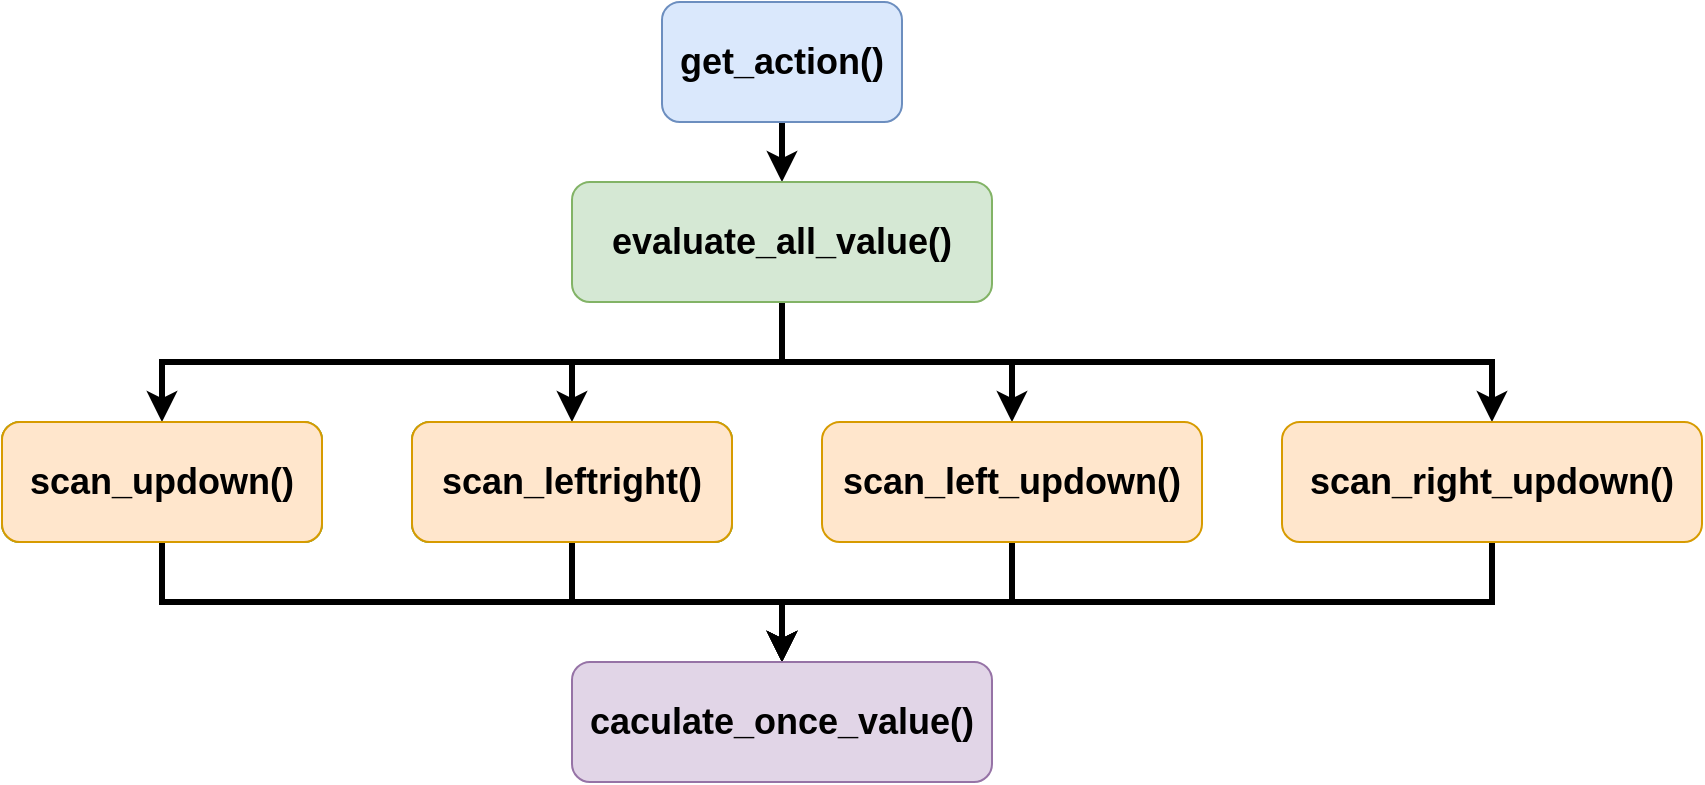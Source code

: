 <mxfile version="20.8.3" type="github">
  <diagram id="9qLbLH6k9e7wicqBftCI" name="第 1 页">
    <mxGraphModel dx="1050" dy="517" grid="0" gridSize="10" guides="1" tooltips="1" connect="1" arrows="1" fold="1" page="1" pageScale="1" pageWidth="2339" pageHeight="3300" math="0" shadow="0">
      <root>
        <mxCell id="0" />
        <mxCell id="1" parent="0" />
        <mxCell id="wZmkeNp5cZ4xpY8wdVEU-10" style="edgeStyle=orthogonalEdgeStyle;rounded=0;orthogonalLoop=1;jettySize=auto;html=1;exitX=0.5;exitY=1;exitDx=0;exitDy=0;fontSize=18;strokeWidth=3;" edge="1" parent="1" source="wZmkeNp5cZ4xpY8wdVEU-1" target="wZmkeNp5cZ4xpY8wdVEU-3">
          <mxGeometry relative="1" as="geometry" />
        </mxCell>
        <mxCell id="wZmkeNp5cZ4xpY8wdVEU-1" value="&lt;font style=&quot;font-size: 18px;&quot;&gt;&lt;b&gt;get_action()&lt;/b&gt;&lt;/font&gt;" style="rounded=1;whiteSpace=wrap;html=1;fillColor=#dae8fc;strokeColor=#6c8ebf;" vertex="1" parent="1">
          <mxGeometry x="412" y="102" width="120" height="60" as="geometry" />
        </mxCell>
        <mxCell id="wZmkeNp5cZ4xpY8wdVEU-11" style="edgeStyle=orthogonalEdgeStyle;rounded=0;orthogonalLoop=1;jettySize=auto;html=1;exitX=0.5;exitY=1;exitDx=0;exitDy=0;entryX=0.5;entryY=0;entryDx=0;entryDy=0;fontSize=18;strokeWidth=3;" edge="1" parent="1" source="wZmkeNp5cZ4xpY8wdVEU-3" target="wZmkeNp5cZ4xpY8wdVEU-8">
          <mxGeometry relative="1" as="geometry" />
        </mxCell>
        <mxCell id="wZmkeNp5cZ4xpY8wdVEU-14" style="edgeStyle=orthogonalEdgeStyle;rounded=0;orthogonalLoop=1;jettySize=auto;html=1;exitX=0.5;exitY=1;exitDx=0;exitDy=0;strokeWidth=3;fontSize=18;" edge="1" parent="1" source="wZmkeNp5cZ4xpY8wdVEU-3" target="wZmkeNp5cZ4xpY8wdVEU-9">
          <mxGeometry relative="1" as="geometry" />
        </mxCell>
        <mxCell id="wZmkeNp5cZ4xpY8wdVEU-15" style="edgeStyle=orthogonalEdgeStyle;rounded=0;orthogonalLoop=1;jettySize=auto;html=1;exitX=0.5;exitY=1;exitDx=0;exitDy=0;entryX=0.5;entryY=0;entryDx=0;entryDy=0;strokeWidth=3;fontSize=18;" edge="1" parent="1" source="wZmkeNp5cZ4xpY8wdVEU-3" target="wZmkeNp5cZ4xpY8wdVEU-6">
          <mxGeometry relative="1" as="geometry" />
        </mxCell>
        <mxCell id="wZmkeNp5cZ4xpY8wdVEU-16" style="edgeStyle=orthogonalEdgeStyle;rounded=0;orthogonalLoop=1;jettySize=auto;html=1;exitX=0.5;exitY=1;exitDx=0;exitDy=0;strokeWidth=3;fontSize=18;" edge="1" parent="1" source="wZmkeNp5cZ4xpY8wdVEU-3" target="wZmkeNp5cZ4xpY8wdVEU-7">
          <mxGeometry relative="1" as="geometry" />
        </mxCell>
        <mxCell id="wZmkeNp5cZ4xpY8wdVEU-3" value="&lt;span style=&quot;font-size: 18px;&quot;&gt;&lt;b&gt;evaluate_all_value()&lt;/b&gt;&lt;/span&gt;" style="rounded=1;whiteSpace=wrap;html=1;fillColor=#d5e8d4;strokeColor=#82b366;" vertex="1" parent="1">
          <mxGeometry x="367" y="192" width="210" height="60" as="geometry" />
        </mxCell>
        <mxCell id="wZmkeNp5cZ4xpY8wdVEU-4" value="&lt;span style=&quot;font-size: 18px;&quot;&gt;&lt;b&gt;scan_updown()&lt;/b&gt;&lt;/span&gt;" style="rounded=1;whiteSpace=wrap;html=1;fillColor=#d5e8d4;strokeColor=#82b366;" vertex="1" parent="1">
          <mxGeometry x="82" y="312" width="160" height="60" as="geometry" />
        </mxCell>
        <mxCell id="wZmkeNp5cZ4xpY8wdVEU-5" value="&lt;span style=&quot;font-size: 18px;&quot;&gt;&lt;b&gt;scan_updown()&lt;/b&gt;&lt;/span&gt;" style="rounded=1;whiteSpace=wrap;html=1;fillColor=#d5e8d4;strokeColor=#82b366;" vertex="1" parent="1">
          <mxGeometry x="287" y="312" width="160" height="60" as="geometry" />
        </mxCell>
        <mxCell id="wZmkeNp5cZ4xpY8wdVEU-24" style="edgeStyle=orthogonalEdgeStyle;rounded=0;orthogonalLoop=1;jettySize=auto;html=1;exitX=0.5;exitY=1;exitDx=0;exitDy=0;entryX=0.5;entryY=0;entryDx=0;entryDy=0;strokeWidth=3;fontSize=18;" edge="1" parent="1" source="wZmkeNp5cZ4xpY8wdVEU-6" target="wZmkeNp5cZ4xpY8wdVEU-19">
          <mxGeometry relative="1" as="geometry" />
        </mxCell>
        <mxCell id="wZmkeNp5cZ4xpY8wdVEU-6" value="&lt;span style=&quot;font-size: 18px;&quot;&gt;&lt;b&gt;scan_left_updown()&lt;/b&gt;&lt;/span&gt;" style="rounded=1;whiteSpace=wrap;html=1;fillColor=#ffe6cc;strokeColor=#d79b00;" vertex="1" parent="1">
          <mxGeometry x="492" y="312" width="190" height="60" as="geometry" />
        </mxCell>
        <mxCell id="wZmkeNp5cZ4xpY8wdVEU-27" style="edgeStyle=orthogonalEdgeStyle;rounded=0;orthogonalLoop=1;jettySize=auto;html=1;exitX=0.5;exitY=1;exitDx=0;exitDy=0;strokeWidth=3;fontSize=18;" edge="1" parent="1" source="wZmkeNp5cZ4xpY8wdVEU-7" target="wZmkeNp5cZ4xpY8wdVEU-19">
          <mxGeometry relative="1" as="geometry" />
        </mxCell>
        <mxCell id="wZmkeNp5cZ4xpY8wdVEU-7" value="&lt;span style=&quot;font-size: 18px;&quot;&gt;&lt;b&gt;scan_right_updown()&lt;/b&gt;&lt;/span&gt;" style="rounded=1;whiteSpace=wrap;html=1;fillColor=#ffe6cc;strokeColor=#d79b00;" vertex="1" parent="1">
          <mxGeometry x="722" y="312" width="210" height="60" as="geometry" />
        </mxCell>
        <mxCell id="wZmkeNp5cZ4xpY8wdVEU-8" value="&lt;span style=&quot;font-size: 18px;&quot;&gt;&lt;b&gt;scan_updown()&lt;/b&gt;&lt;/span&gt;" style="rounded=1;whiteSpace=wrap;html=1;fillColor=#d5e8d4;strokeColor=#82b366;" vertex="1" parent="1">
          <mxGeometry x="82" y="312" width="160" height="60" as="geometry" />
        </mxCell>
        <mxCell id="wZmkeNp5cZ4xpY8wdVEU-9" value="&lt;span style=&quot;font-size: 18px;&quot;&gt;&lt;b&gt;scan_leftright()&lt;/b&gt;&lt;/span&gt;" style="rounded=1;whiteSpace=wrap;html=1;fillColor=#d5e8d4;strokeColor=#82b366;" vertex="1" parent="1">
          <mxGeometry x="287" y="312" width="160" height="60" as="geometry" />
        </mxCell>
        <mxCell id="wZmkeNp5cZ4xpY8wdVEU-20" style="edgeStyle=orthogonalEdgeStyle;rounded=0;orthogonalLoop=1;jettySize=auto;html=1;exitX=0.5;exitY=1;exitDx=0;exitDy=0;strokeWidth=3;fontSize=18;" edge="1" parent="1" source="wZmkeNp5cZ4xpY8wdVEU-17" target="wZmkeNp5cZ4xpY8wdVEU-19">
          <mxGeometry relative="1" as="geometry" />
        </mxCell>
        <mxCell id="wZmkeNp5cZ4xpY8wdVEU-17" value="&lt;span style=&quot;font-size: 18px;&quot;&gt;&lt;b&gt;scan_updown()&lt;/b&gt;&lt;/span&gt;" style="rounded=1;whiteSpace=wrap;html=1;fillColor=#ffe6cc;strokeColor=#d79b00;" vertex="1" parent="1">
          <mxGeometry x="82" y="312" width="160" height="60" as="geometry" />
        </mxCell>
        <mxCell id="wZmkeNp5cZ4xpY8wdVEU-23" style="edgeStyle=orthogonalEdgeStyle;rounded=0;orthogonalLoop=1;jettySize=auto;html=1;exitX=0.5;exitY=1;exitDx=0;exitDy=0;entryX=0.5;entryY=0;entryDx=0;entryDy=0;strokeWidth=3;fontSize=18;" edge="1" parent="1" source="wZmkeNp5cZ4xpY8wdVEU-18" target="wZmkeNp5cZ4xpY8wdVEU-19">
          <mxGeometry relative="1" as="geometry" />
        </mxCell>
        <mxCell id="wZmkeNp5cZ4xpY8wdVEU-18" value="&lt;span style=&quot;font-size: 18px;&quot;&gt;&lt;b&gt;scan_leftright()&lt;/b&gt;&lt;/span&gt;" style="rounded=1;whiteSpace=wrap;html=1;fillColor=#ffe6cc;strokeColor=#d79b00;" vertex="1" parent="1">
          <mxGeometry x="287" y="312" width="160" height="60" as="geometry" />
        </mxCell>
        <mxCell id="wZmkeNp5cZ4xpY8wdVEU-19" value="&lt;span style=&quot;font-size: 18px;&quot;&gt;&lt;b&gt;caculate_once_value()&lt;/b&gt;&lt;/span&gt;" style="rounded=1;whiteSpace=wrap;html=1;fillColor=#e1d5e7;strokeColor=#9673a6;" vertex="1" parent="1">
          <mxGeometry x="367" y="432" width="210" height="60" as="geometry" />
        </mxCell>
      </root>
    </mxGraphModel>
  </diagram>
</mxfile>

